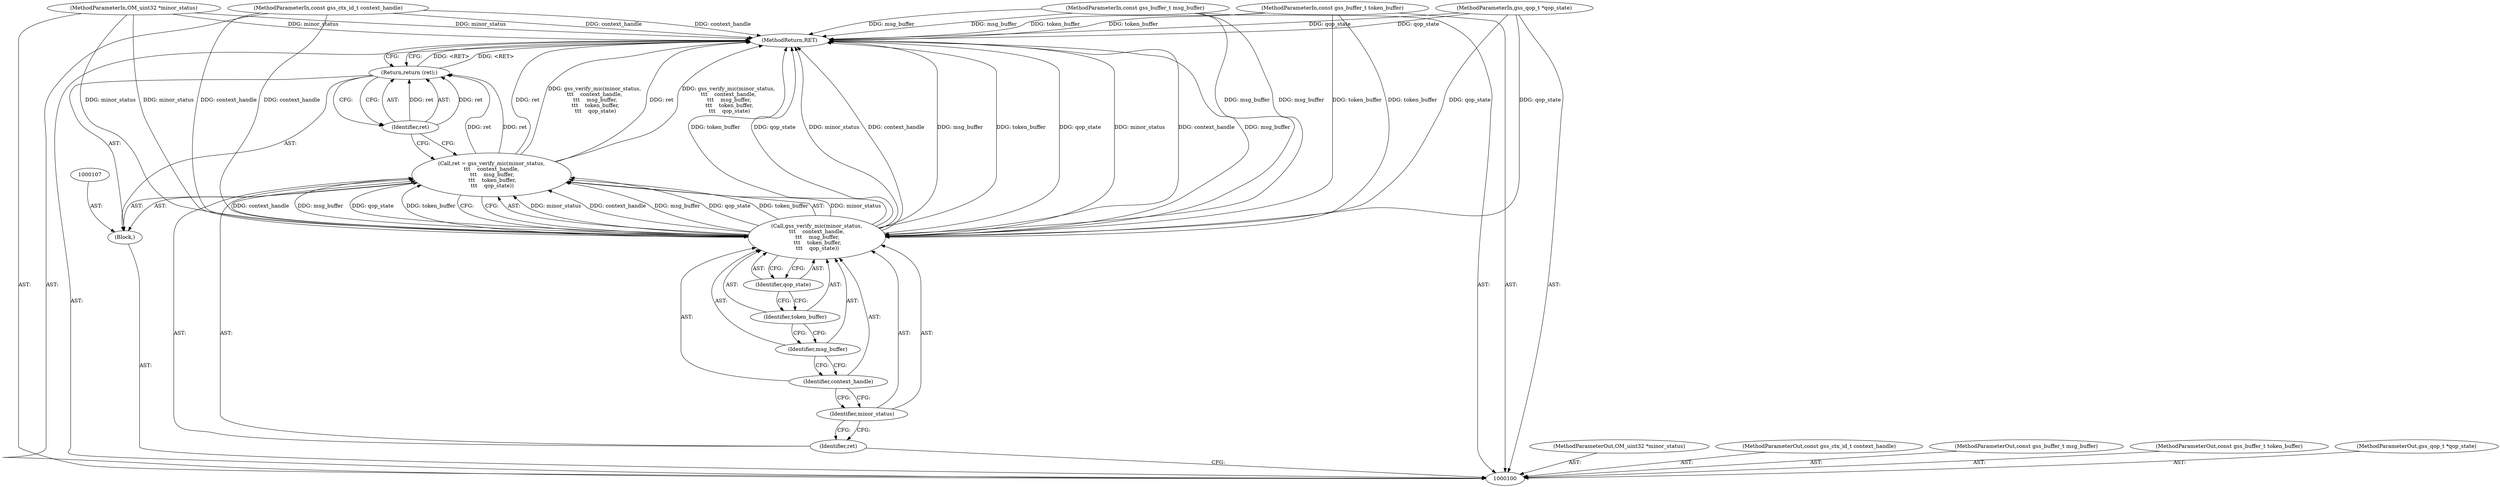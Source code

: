 digraph "1_krb5_b51b33f2bc5d1497ddf5bd107f791c101695000d_21" {
"1000118" [label="(MethodReturn,RET)"];
"1000112" [label="(Identifier,context_handle)"];
"1000113" [label="(Identifier,msg_buffer)"];
"1000114" [label="(Identifier,token_buffer)"];
"1000115" [label="(Identifier,qop_state)"];
"1000116" [label="(Return,return (ret);)"];
"1000117" [label="(Identifier,ret)"];
"1000101" [label="(MethodParameterIn,OM_uint32 *minor_status)"];
"1000140" [label="(MethodParameterOut,OM_uint32 *minor_status)"];
"1000102" [label="(MethodParameterIn,const gss_ctx_id_t context_handle)"];
"1000141" [label="(MethodParameterOut,const gss_ctx_id_t context_handle)"];
"1000103" [label="(MethodParameterIn,const gss_buffer_t msg_buffer)"];
"1000142" [label="(MethodParameterOut,const gss_buffer_t msg_buffer)"];
"1000104" [label="(MethodParameterIn,const gss_buffer_t token_buffer)"];
"1000143" [label="(MethodParameterOut,const gss_buffer_t token_buffer)"];
"1000105" [label="(MethodParameterIn,gss_qop_t *qop_state)"];
"1000144" [label="(MethodParameterOut,gss_qop_t *qop_state)"];
"1000106" [label="(Block,)"];
"1000108" [label="(Call,ret = gss_verify_mic(minor_status,\n\t\t\t    context_handle,\n \t\t\t    msg_buffer,\n \t\t\t    token_buffer,\n \t\t\t    qop_state))"];
"1000109" [label="(Identifier,ret)"];
"1000111" [label="(Identifier,minor_status)"];
"1000110" [label="(Call,gss_verify_mic(minor_status,\n\t\t\t    context_handle,\n \t\t\t    msg_buffer,\n \t\t\t    token_buffer,\n \t\t\t    qop_state))"];
"1000118" -> "1000100"  [label="AST: "];
"1000118" -> "1000116"  [label="CFG: "];
"1000116" -> "1000118"  [label="DDG: <RET>"];
"1000104" -> "1000118"  [label="DDG: token_buffer"];
"1000105" -> "1000118"  [label="DDG: qop_state"];
"1000110" -> "1000118"  [label="DDG: token_buffer"];
"1000110" -> "1000118"  [label="DDG: qop_state"];
"1000110" -> "1000118"  [label="DDG: minor_status"];
"1000110" -> "1000118"  [label="DDG: context_handle"];
"1000110" -> "1000118"  [label="DDG: msg_buffer"];
"1000103" -> "1000118"  [label="DDG: msg_buffer"];
"1000108" -> "1000118"  [label="DDG: ret"];
"1000108" -> "1000118"  [label="DDG: gss_verify_mic(minor_status,\n\t\t\t    context_handle,\n \t\t\t    msg_buffer,\n \t\t\t    token_buffer,\n \t\t\t    qop_state)"];
"1000102" -> "1000118"  [label="DDG: context_handle"];
"1000101" -> "1000118"  [label="DDG: minor_status"];
"1000112" -> "1000110"  [label="AST: "];
"1000112" -> "1000111"  [label="CFG: "];
"1000113" -> "1000112"  [label="CFG: "];
"1000113" -> "1000110"  [label="AST: "];
"1000113" -> "1000112"  [label="CFG: "];
"1000114" -> "1000113"  [label="CFG: "];
"1000114" -> "1000110"  [label="AST: "];
"1000114" -> "1000113"  [label="CFG: "];
"1000115" -> "1000114"  [label="CFG: "];
"1000115" -> "1000110"  [label="AST: "];
"1000115" -> "1000114"  [label="CFG: "];
"1000110" -> "1000115"  [label="CFG: "];
"1000116" -> "1000106"  [label="AST: "];
"1000116" -> "1000117"  [label="CFG: "];
"1000117" -> "1000116"  [label="AST: "];
"1000118" -> "1000116"  [label="CFG: "];
"1000116" -> "1000118"  [label="DDG: <RET>"];
"1000117" -> "1000116"  [label="DDG: ret"];
"1000108" -> "1000116"  [label="DDG: ret"];
"1000117" -> "1000116"  [label="AST: "];
"1000117" -> "1000108"  [label="CFG: "];
"1000116" -> "1000117"  [label="CFG: "];
"1000117" -> "1000116"  [label="DDG: ret"];
"1000101" -> "1000100"  [label="AST: "];
"1000101" -> "1000118"  [label="DDG: minor_status"];
"1000101" -> "1000110"  [label="DDG: minor_status"];
"1000140" -> "1000100"  [label="AST: "];
"1000102" -> "1000100"  [label="AST: "];
"1000102" -> "1000118"  [label="DDG: context_handle"];
"1000102" -> "1000110"  [label="DDG: context_handle"];
"1000141" -> "1000100"  [label="AST: "];
"1000103" -> "1000100"  [label="AST: "];
"1000103" -> "1000118"  [label="DDG: msg_buffer"];
"1000103" -> "1000110"  [label="DDG: msg_buffer"];
"1000142" -> "1000100"  [label="AST: "];
"1000104" -> "1000100"  [label="AST: "];
"1000104" -> "1000118"  [label="DDG: token_buffer"];
"1000104" -> "1000110"  [label="DDG: token_buffer"];
"1000143" -> "1000100"  [label="AST: "];
"1000105" -> "1000100"  [label="AST: "];
"1000105" -> "1000118"  [label="DDG: qop_state"];
"1000105" -> "1000110"  [label="DDG: qop_state"];
"1000144" -> "1000100"  [label="AST: "];
"1000106" -> "1000100"  [label="AST: "];
"1000107" -> "1000106"  [label="AST: "];
"1000108" -> "1000106"  [label="AST: "];
"1000116" -> "1000106"  [label="AST: "];
"1000108" -> "1000106"  [label="AST: "];
"1000108" -> "1000110"  [label="CFG: "];
"1000109" -> "1000108"  [label="AST: "];
"1000110" -> "1000108"  [label="AST: "];
"1000117" -> "1000108"  [label="CFG: "];
"1000108" -> "1000118"  [label="DDG: ret"];
"1000108" -> "1000118"  [label="DDG: gss_verify_mic(minor_status,\n\t\t\t    context_handle,\n \t\t\t    msg_buffer,\n \t\t\t    token_buffer,\n \t\t\t    qop_state)"];
"1000110" -> "1000108"  [label="DDG: minor_status"];
"1000110" -> "1000108"  [label="DDG: context_handle"];
"1000110" -> "1000108"  [label="DDG: msg_buffer"];
"1000110" -> "1000108"  [label="DDG: qop_state"];
"1000110" -> "1000108"  [label="DDG: token_buffer"];
"1000108" -> "1000116"  [label="DDG: ret"];
"1000109" -> "1000108"  [label="AST: "];
"1000109" -> "1000100"  [label="CFG: "];
"1000111" -> "1000109"  [label="CFG: "];
"1000111" -> "1000110"  [label="AST: "];
"1000111" -> "1000109"  [label="CFG: "];
"1000112" -> "1000111"  [label="CFG: "];
"1000110" -> "1000108"  [label="AST: "];
"1000110" -> "1000115"  [label="CFG: "];
"1000111" -> "1000110"  [label="AST: "];
"1000112" -> "1000110"  [label="AST: "];
"1000113" -> "1000110"  [label="AST: "];
"1000114" -> "1000110"  [label="AST: "];
"1000115" -> "1000110"  [label="AST: "];
"1000108" -> "1000110"  [label="CFG: "];
"1000110" -> "1000118"  [label="DDG: token_buffer"];
"1000110" -> "1000118"  [label="DDG: qop_state"];
"1000110" -> "1000118"  [label="DDG: minor_status"];
"1000110" -> "1000118"  [label="DDG: context_handle"];
"1000110" -> "1000118"  [label="DDG: msg_buffer"];
"1000110" -> "1000108"  [label="DDG: minor_status"];
"1000110" -> "1000108"  [label="DDG: context_handle"];
"1000110" -> "1000108"  [label="DDG: msg_buffer"];
"1000110" -> "1000108"  [label="DDG: qop_state"];
"1000110" -> "1000108"  [label="DDG: token_buffer"];
"1000101" -> "1000110"  [label="DDG: minor_status"];
"1000102" -> "1000110"  [label="DDG: context_handle"];
"1000103" -> "1000110"  [label="DDG: msg_buffer"];
"1000104" -> "1000110"  [label="DDG: token_buffer"];
"1000105" -> "1000110"  [label="DDG: qop_state"];
}

